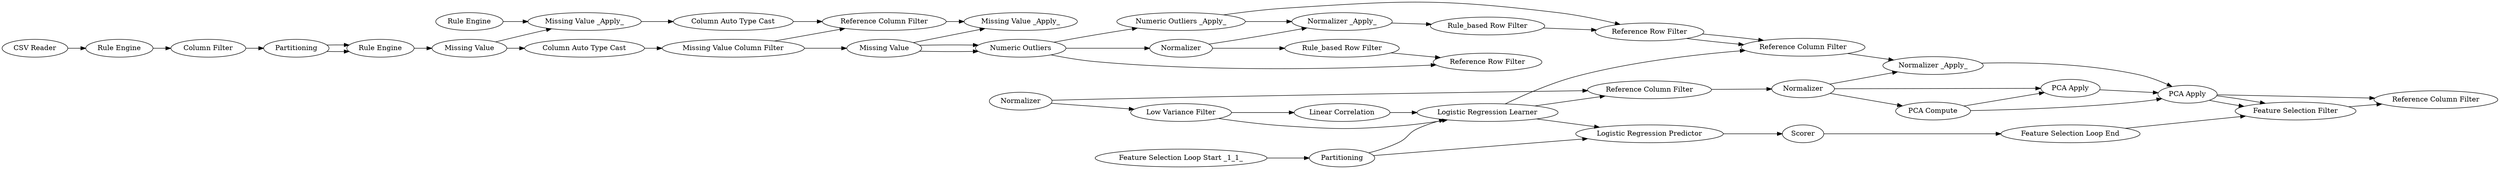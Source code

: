 digraph {
	60 [label="CSV Reader"]
	63 [label="Rule Engine"]
	64 [label="Missing Value _Apply_"]
	72 [label="Reference Column Filter"]
	73 [label="Missing Value _Apply_"]
	77 [label="Rule Engine"]
	78 [label="Missing Value"]
	80 [label="Column Auto Type Cast"]
	81 [label="Missing Value Column Filter"]
	82 [label="Missing Value"]
	83 [label="Column Auto Type Cast"]
	66 [label="Numeric Outliers"]
	774 [label=Normalizer]
	775 [label="Rule_based Row Filter"]
	778 [label="Normalizer _Apply_"]
	780 [label="Numeric Outliers _Apply_"]
	784 [label="Rule_based Row Filter"]
	785 [label="Reference Row Filter"]
	786 [label="Reference Row Filter"]
	23 [label="Rule Engine"]
	24 [label=Partitioning]
	26 [label="Column Filter"]
	53 [label="Low Variance Filter"]
	55 [label="Correlation Filter"]
	57 [label="PCA Compute"]
	58 [label="PCA Apply"]
	61 [label="Reference Column Filter"]
	62 [label="PCA Apply"]
	200 [label="Linear Correlation"]
	788 [label="Normalizer _Apply_"]
	799 [label=Normalizer]
	801 [label="Reference Column Filter"]
	819 [label=Normalizer]
	2 [label="Feature Selection Loop End"]
	3 [label="Feature Selection Filter"]
	6 [label=Partitioning]
	8 [label="Feature Selection Loop Start _1_1_"]
	54 [label="Logistic Regression Predictor"]
	55 [label="Logistic Regression Learner"]
	56 [label=Scorer]
	823 [label="Reference Column Filter"]
	63 -> 64
	64 -> 83
	72 -> 73
	77 -> 78
	78 -> 64
	78 -> 80
	80 -> 81
	81 -> 82
	81 -> 72
	82 -> 73
	83 -> 72
	66 -> 774
	66 -> 780
	66 -> 785
	774 -> 775
	774 -> 778
	775 -> 785
	778 -> 784
	780 -> 778
	780 -> 786
	784 -> 786
	23 -> 26
	26 -> 24
	53 -> 55
	53 -> 200
	55 -> 61
	55 -> 801
	57 -> 58
	57 -> 62
	58 -> 62
	61 -> 788
	200 -> 55
	788 -> 62
	799 -> 53
	799 -> 801
	801 -> 819
	819 -> 788
	819 -> 58
	819 -> 57
	2 -> 3
	6 -> 54
	6 -> 55
	8 -> 6
	54 -> 56
	55 -> 54
	56 -> 2
	60 -> 23
	82 -> 66
	82 -> 66
	786 -> 61
	786 -> 61
	24 -> 77
	24 -> 77
	62 -> 823
	62 -> 3
	62 -> 3
	3 -> 823
	rankdir=LR
}
